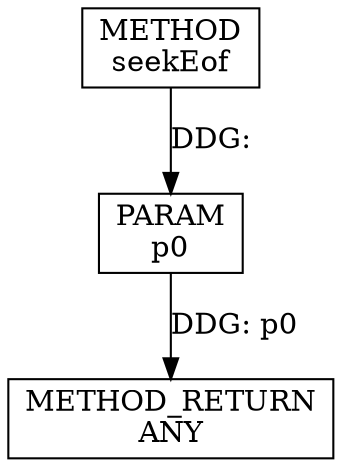 digraph "seekEof" {  
node [shape="rect"];  
"111669149710" [label = <METHOD<BR/>seekEof> ]
"128849018894" [label = <METHOD_RETURN<BR/>ANY> ]
"115964117012" [label = <PARAM<BR/>p0> ]
  "115964117012" -> "128849018894"  [ label = "DDG: p0"] 
  "111669149710" -> "115964117012"  [ label = "DDG: "] 
}
